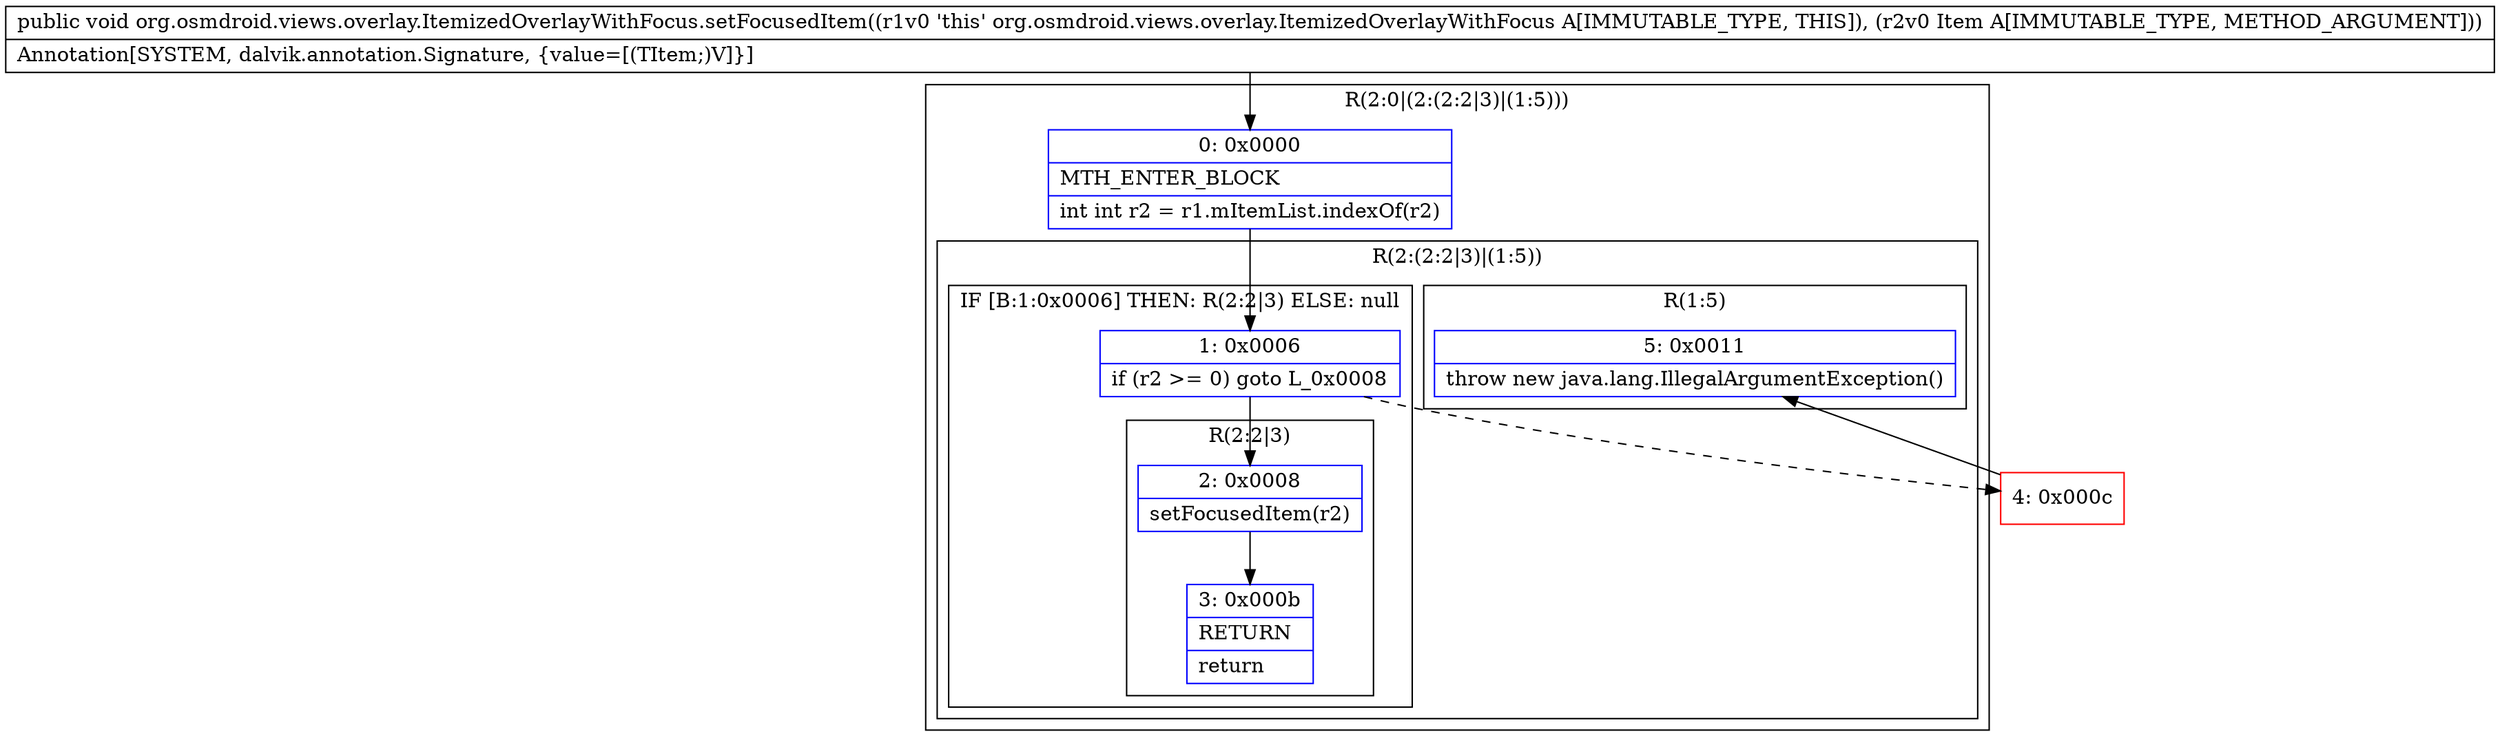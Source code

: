 digraph "CFG fororg.osmdroid.views.overlay.ItemizedOverlayWithFocus.setFocusedItem(Lorg\/osmdroid\/views\/overlay\/OverlayItem;)V" {
subgraph cluster_Region_232562066 {
label = "R(2:0|(2:(2:2|3)|(1:5)))";
node [shape=record,color=blue];
Node_0 [shape=record,label="{0\:\ 0x0000|MTH_ENTER_BLOCK\l|int int r2 = r1.mItemList.indexOf(r2)\l}"];
subgraph cluster_Region_2046957817 {
label = "R(2:(2:2|3)|(1:5))";
node [shape=record,color=blue];
subgraph cluster_IfRegion_828991589 {
label = "IF [B:1:0x0006] THEN: R(2:2|3) ELSE: null";
node [shape=record,color=blue];
Node_1 [shape=record,label="{1\:\ 0x0006|if (r2 \>= 0) goto L_0x0008\l}"];
subgraph cluster_Region_1659133256 {
label = "R(2:2|3)";
node [shape=record,color=blue];
Node_2 [shape=record,label="{2\:\ 0x0008|setFocusedItem(r2)\l}"];
Node_3 [shape=record,label="{3\:\ 0x000b|RETURN\l|return\l}"];
}
}
subgraph cluster_Region_227047437 {
label = "R(1:5)";
node [shape=record,color=blue];
Node_5 [shape=record,label="{5\:\ 0x0011|throw new java.lang.IllegalArgumentException()\l}"];
}
}
}
Node_4 [shape=record,color=red,label="{4\:\ 0x000c}"];
MethodNode[shape=record,label="{public void org.osmdroid.views.overlay.ItemizedOverlayWithFocus.setFocusedItem((r1v0 'this' org.osmdroid.views.overlay.ItemizedOverlayWithFocus A[IMMUTABLE_TYPE, THIS]), (r2v0 Item A[IMMUTABLE_TYPE, METHOD_ARGUMENT]))  | Annotation[SYSTEM, dalvik.annotation.Signature, \{value=[(TItem;)V]\}]\l}"];
MethodNode -> Node_0;
Node_0 -> Node_1;
Node_1 -> Node_2;
Node_1 -> Node_4[style=dashed];
Node_2 -> Node_3;
Node_4 -> Node_5;
}

